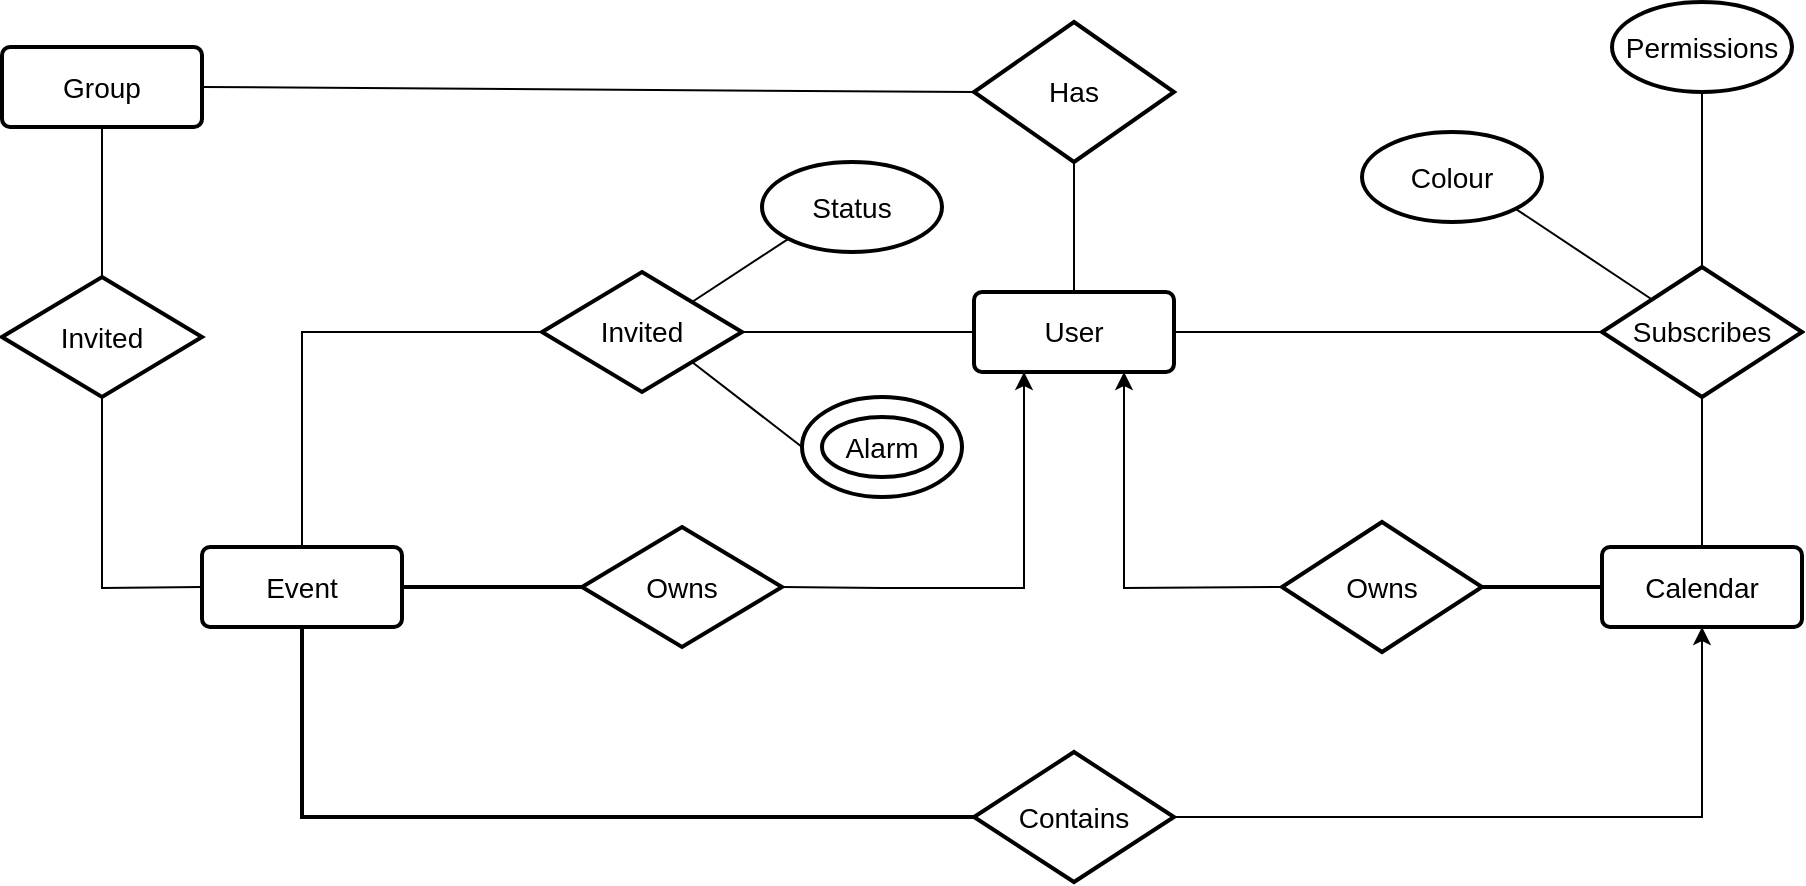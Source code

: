 <mxfile version="12.0.2" type="github" pages="1"><diagram id="3K3SYPfmbTtQZ8NGqv2O" name="Page-1"><mxGraphModel dx="2272" dy="762" grid="1" gridSize="10" guides="1" tooltips="1" connect="1" arrows="1" fold="1" page="1" pageScale="1" pageWidth="850" pageHeight="1100" math="0" shadow="0"><root><mxCell id="0"/><mxCell id="1" parent="0"/><mxCell id="_wKEiGhoLJLESlEm_kkt-47" style="edgeStyle=none;rounded=0;orthogonalLoop=1;jettySize=auto;html=1;exitX=0.75;exitY=1;exitDx=0;exitDy=0;entryX=0;entryY=0.5;entryDx=0;entryDy=0;endArrow=none;endFill=0;strokeWidth=1;fontSize=14;startArrow=classic;startFill=1;" parent="1" source="_wKEiGhoLJLESlEm_kkt-1" target="_wKEiGhoLJLESlEm_kkt-46" edge="1"><mxGeometry relative="1" as="geometry"><Array as="points"><mxPoint x="471" y="488"/></Array></mxGeometry></mxCell><mxCell id="_wKEiGhoLJLESlEm_kkt-53" style="edgeStyle=none;rounded=0;orthogonalLoop=1;jettySize=auto;html=1;exitX=0;exitY=0.5;exitDx=0;exitDy=0;entryX=1;entryY=0.5;entryDx=0;entryDy=0;endArrow=none;endFill=0;strokeWidth=1;fontSize=14;" parent="1" source="_wKEiGhoLJLESlEm_kkt-1" target="_wKEiGhoLJLESlEm_kkt-21" edge="1"><mxGeometry relative="1" as="geometry"/></mxCell><mxCell id="_wKEiGhoLJLESlEm_kkt-56" style="edgeStyle=none;rounded=0;orthogonalLoop=1;jettySize=auto;html=1;exitX=1;exitY=0.5;exitDx=0;exitDy=0;entryX=0;entryY=0.5;entryDx=0;entryDy=0;endArrow=none;endFill=0;strokeWidth=1;fontSize=14;" parent="1" source="_wKEiGhoLJLESlEm_kkt-1" target="_wKEiGhoLJLESlEm_kkt-10" edge="1"><mxGeometry relative="1" as="geometry"/></mxCell><mxCell id="XQrfGjOC4bTxhz2IQHyI-6" style="edgeStyle=none;rounded=0;orthogonalLoop=1;jettySize=auto;html=1;exitX=0.5;exitY=0;exitDx=0;exitDy=0;entryX=0.5;entryY=1;entryDx=0;entryDy=0;endArrow=none;endFill=0;" parent="1" source="_wKEiGhoLJLESlEm_kkt-1" target="_wKEiGhoLJLESlEm_kkt-7" edge="1"><mxGeometry relative="1" as="geometry"/></mxCell><mxCell id="_wKEiGhoLJLESlEm_kkt-1" value="User" style="strokeWidth=2;rounded=1;arcSize=10;whiteSpace=wrap;html=1;align=center;fontSize=14;" parent="1" vertex="1"><mxGeometry x="396" y="340" width="100" height="40" as="geometry"/></mxCell><mxCell id="XQrfGjOC4bTxhz2IQHyI-2" style="edgeStyle=orthogonalEdgeStyle;rounded=0;orthogonalLoop=1;jettySize=auto;html=1;exitX=0.5;exitY=1;exitDx=0;exitDy=0;entryX=1;entryY=0.5;entryDx=0;entryDy=0;endArrow=none;endFill=0;startArrow=classic;startFill=1;" parent="1" source="_wKEiGhoLJLESlEm_kkt-3" target="XQrfGjOC4bTxhz2IQHyI-1" edge="1"><mxGeometry relative="1" as="geometry"/></mxCell><mxCell id="_wKEiGhoLJLESlEm_kkt-3" value="Calendar" style="strokeWidth=2;rounded=1;arcSize=10;whiteSpace=wrap;html=1;align=center;fontSize=14;" parent="1" vertex="1"><mxGeometry x="710" y="467.5" width="100" height="40" as="geometry"/></mxCell><mxCell id="XQrfGjOC4bTxhz2IQHyI-12" style="edgeStyle=none;rounded=0;orthogonalLoop=1;jettySize=auto;html=1;exitX=0.5;exitY=1;exitDx=0;exitDy=0;entryX=0.5;entryY=0;entryDx=0;entryDy=0;endArrow=none;endFill=0;" parent="1" source="_wKEiGhoLJLESlEm_kkt-4" target="XQrfGjOC4bTxhz2IQHyI-10" edge="1"><mxGeometry relative="1" as="geometry"/></mxCell><mxCell id="_wKEiGhoLJLESlEm_kkt-4" value="Group" style="strokeWidth=2;rounded=1;arcSize=10;whiteSpace=wrap;html=1;align=center;fontSize=14;" parent="1" vertex="1"><mxGeometry x="-90" y="217.5" width="100" height="40" as="geometry"/></mxCell><mxCell id="XQrfGjOC4bTxhz2IQHyI-11" style="edgeStyle=none;rounded=0;orthogonalLoop=1;jettySize=auto;html=1;exitX=0;exitY=0.5;exitDx=0;exitDy=0;entryX=0.5;entryY=1;entryDx=0;entryDy=0;endArrow=none;endFill=0;" parent="1" source="_wKEiGhoLJLESlEm_kkt-5" target="XQrfGjOC4bTxhz2IQHyI-10" edge="1"><mxGeometry relative="1" as="geometry"><Array as="points"><mxPoint x="-40" y="488"/></Array></mxGeometry></mxCell><mxCell id="_wKEiGhoLJLESlEm_kkt-5" value="Event" style="strokeWidth=2;rounded=1;arcSize=10;whiteSpace=wrap;html=1;align=center;fontSize=14;" parent="1" vertex="1"><mxGeometry x="10" y="467.5" width="100" height="40" as="geometry"/></mxCell><mxCell id="XQrfGjOC4bTxhz2IQHyI-7" style="edgeStyle=none;rounded=0;orthogonalLoop=1;jettySize=auto;html=1;exitX=0;exitY=0.5;exitDx=0;exitDy=0;entryX=1;entryY=0.5;entryDx=0;entryDy=0;endArrow=none;endFill=0;" parent="1" source="_wKEiGhoLJLESlEm_kkt-7" target="_wKEiGhoLJLESlEm_kkt-4" edge="1"><mxGeometry relative="1" as="geometry"/></mxCell><mxCell id="_wKEiGhoLJLESlEm_kkt-7" value="Has" style="shape=rhombus;strokeWidth=2;fontSize=17;perimeter=rhombusPerimeter;whiteSpace=wrap;html=1;align=center;fontSize=14;" parent="1" vertex="1"><mxGeometry x="396" y="205" width="100" height="70" as="geometry"/></mxCell><mxCell id="_wKEiGhoLJLESlEm_kkt-51" style="edgeStyle=none;rounded=0;orthogonalLoop=1;jettySize=auto;html=1;exitX=0.5;exitY=1;exitDx=0;exitDy=0;entryX=0.5;entryY=0;entryDx=0;entryDy=0;endArrow=none;endFill=0;strokeWidth=1;fontSize=14;" parent="1" source="_wKEiGhoLJLESlEm_kkt-10" target="_wKEiGhoLJLESlEm_kkt-3" edge="1"><mxGeometry relative="1" as="geometry"/></mxCell><mxCell id="_wKEiGhoLJLESlEm_kkt-10" value="Subscribes" style="shape=rhombus;strokeWidth=2;fontSize=17;perimeter=rhombusPerimeter;whiteSpace=wrap;html=1;align=center;fontSize=14;" parent="1" vertex="1"><mxGeometry x="710" y="327.5" width="100" height="65" as="geometry"/></mxCell><mxCell id="XQrfGjOC4bTxhz2IQHyI-8" style="edgeStyle=none;rounded=0;orthogonalLoop=1;jettySize=auto;html=1;exitX=0;exitY=0.5;exitDx=0;exitDy=0;entryX=0.5;entryY=0;entryDx=0;entryDy=0;endArrow=none;endFill=0;" parent="1" source="_wKEiGhoLJLESlEm_kkt-21" target="_wKEiGhoLJLESlEm_kkt-5" edge="1"><mxGeometry relative="1" as="geometry"><Array as="points"><mxPoint x="60" y="360"/></Array></mxGeometry></mxCell><mxCell id="HW39WaCGYqyqojYlMHNV-7" style="edgeStyle=none;rounded=0;orthogonalLoop=1;jettySize=auto;html=1;exitX=1;exitY=0;exitDx=0;exitDy=0;entryX=0;entryY=1;entryDx=0;entryDy=0;startArrow=none;startFill=0;endArrow=none;endFill=0;fontSize=14;" edge="1" parent="1" source="_wKEiGhoLJLESlEm_kkt-21" target="HW39WaCGYqyqojYlMHNV-6"><mxGeometry relative="1" as="geometry"/></mxCell><mxCell id="_wKEiGhoLJLESlEm_kkt-21" value="Invited" style="shape=rhombus;strokeWidth=2;fontSize=17;perimeter=rhombusPerimeter;whiteSpace=wrap;html=1;align=center;fontSize=14;" parent="1" vertex="1"><mxGeometry x="180" y="330" width="100" height="60" as="geometry"/></mxCell><mxCell id="_wKEiGhoLJLESlEm_kkt-52" style="edgeStyle=none;rounded=0;orthogonalLoop=1;jettySize=auto;html=1;exitX=1;exitY=0.5;exitDx=0;exitDy=0;entryX=0;entryY=0.5;entryDx=0;entryDy=0;endArrow=none;endFill=0;strokeWidth=2;fontSize=14;" parent="1" source="_wKEiGhoLJLESlEm_kkt-46" target="_wKEiGhoLJLESlEm_kkt-3" edge="1"><mxGeometry relative="1" as="geometry"/></mxCell><mxCell id="_wKEiGhoLJLESlEm_kkt-46" value="Owns" style="shape=rhombus;strokeWidth=2;fontSize=17;perimeter=rhombusPerimeter;whiteSpace=wrap;html=1;align=center;fontSize=14;" parent="1" vertex="1"><mxGeometry x="550" y="455" width="100" height="65" as="geometry"/></mxCell><mxCell id="_wKEiGhoLJLESlEm_kkt-58" style="edgeStyle=none;rounded=0;orthogonalLoop=1;jettySize=auto;html=1;exitX=0;exitY=0.5;exitDx=0;exitDy=0;entryX=1;entryY=0.5;entryDx=0;entryDy=0;endArrow=none;endFill=0;strokeWidth=2;fontSize=14;" parent="1" source="_wKEiGhoLJLESlEm_kkt-55" target="_wKEiGhoLJLESlEm_kkt-5" edge="1"><mxGeometry relative="1" as="geometry"/></mxCell><mxCell id="_wKEiGhoLJLESlEm_kkt-62" style="edgeStyle=none;rounded=0;orthogonalLoop=1;jettySize=auto;html=1;exitX=1;exitY=0.5;exitDx=0;exitDy=0;entryX=0.25;entryY=1;entryDx=0;entryDy=0;endArrow=classic;endFill=1;strokeWidth=1;fontSize=14;" parent="1" source="_wKEiGhoLJLESlEm_kkt-55" target="_wKEiGhoLJLESlEm_kkt-1" edge="1"><mxGeometry relative="1" as="geometry"><Array as="points"><mxPoint x="350" y="488"/><mxPoint x="421" y="488"/><mxPoint x="421" y="420"/></Array></mxGeometry></mxCell><mxCell id="_wKEiGhoLJLESlEm_kkt-55" value="Owns" style="shape=rhombus;strokeWidth=2;fontSize=17;perimeter=rhombusPerimeter;whiteSpace=wrap;html=1;align=center;fontSize=14;" parent="1" vertex="1"><mxGeometry x="200" y="457.5" width="100" height="60" as="geometry"/></mxCell><mxCell id="XQrfGjOC4bTxhz2IQHyI-3" style="edgeStyle=orthogonalEdgeStyle;rounded=0;orthogonalLoop=1;jettySize=auto;html=1;exitX=0;exitY=0.5;exitDx=0;exitDy=0;entryX=0.5;entryY=1;entryDx=0;entryDy=0;endArrow=none;endFill=0;strokeWidth=2;" parent="1" source="XQrfGjOC4bTxhz2IQHyI-1" target="_wKEiGhoLJLESlEm_kkt-5" edge="1"><mxGeometry relative="1" as="geometry"/></mxCell><mxCell id="XQrfGjOC4bTxhz2IQHyI-1" value="Contains" style="shape=rhombus;strokeWidth=2;fontSize=17;perimeter=rhombusPerimeter;whiteSpace=wrap;html=1;align=center;fontSize=14;" parent="1" vertex="1"><mxGeometry x="396" y="570" width="100" height="65" as="geometry"/></mxCell><mxCell id="XQrfGjOC4bTxhz2IQHyI-10" value="Invited" style="shape=rhombus;strokeWidth=2;fontSize=17;perimeter=rhombusPerimeter;whiteSpace=wrap;html=1;align=center;fontSize=14;" parent="1" vertex="1"><mxGeometry x="-90" y="332.5" width="100" height="60" as="geometry"/></mxCell><mxCell id="XQrfGjOC4bTxhz2IQHyI-14" style="edgeStyle=none;rounded=0;orthogonalLoop=1;jettySize=auto;html=1;exitX=0;exitY=0.5;exitDx=0;exitDy=0;entryX=1;entryY=1;entryDx=0;entryDy=0;endArrow=none;endFill=0;" parent="1" source="XQrfGjOC4bTxhz2IQHyI-13" target="_wKEiGhoLJLESlEm_kkt-21" edge="1"><mxGeometry relative="1" as="geometry"/></mxCell><mxCell id="XQrfGjOC4bTxhz2IQHyI-13" value="Alarm" style="ellipse;shape=doubleEllipse;margin=10;strokeWidth=2;fontSize=14;whiteSpace=wrap;html=1;align=center;" parent="1" vertex="1"><mxGeometry x="310" y="392.5" width="80" height="50" as="geometry"/></mxCell><mxCell id="HW39WaCGYqyqojYlMHNV-9" style="edgeStyle=none;rounded=0;orthogonalLoop=1;jettySize=auto;html=1;exitX=0.5;exitY=1;exitDx=0;exitDy=0;entryX=0.5;entryY=0;entryDx=0;entryDy=0;startArrow=none;startFill=0;endArrow=none;endFill=0;fontSize=14;" edge="1" parent="1" source="HW39WaCGYqyqojYlMHNV-3" target="_wKEiGhoLJLESlEm_kkt-10"><mxGeometry relative="1" as="geometry"/></mxCell><mxCell id="HW39WaCGYqyqojYlMHNV-3" value="Permissions" style="ellipse;whiteSpace=wrap;html=1;strokeWidth=2;fontSize=14;" vertex="1" parent="1"><mxGeometry x="715" y="195" width="90" height="45" as="geometry"/></mxCell><mxCell id="HW39WaCGYqyqojYlMHNV-8" style="edgeStyle=none;rounded=0;orthogonalLoop=1;jettySize=auto;html=1;exitX=1;exitY=1;exitDx=0;exitDy=0;entryX=0;entryY=0;entryDx=0;entryDy=0;startArrow=none;startFill=0;endArrow=none;endFill=0;fontSize=14;" edge="1" parent="1" source="HW39WaCGYqyqojYlMHNV-5" target="_wKEiGhoLJLESlEm_kkt-10"><mxGeometry relative="1" as="geometry"/></mxCell><mxCell id="HW39WaCGYqyqojYlMHNV-5" value="Colour" style="ellipse;whiteSpace=wrap;html=1;strokeWidth=2;fontSize=14;" vertex="1" parent="1"><mxGeometry x="590" y="260" width="90" height="45" as="geometry"/></mxCell><mxCell id="HW39WaCGYqyqojYlMHNV-6" value="Status" style="ellipse;whiteSpace=wrap;html=1;strokeWidth=2;fontSize=14;" vertex="1" parent="1"><mxGeometry x="290" y="275" width="90" height="45" as="geometry"/></mxCell></root></mxGraphModel></diagram></mxfile>